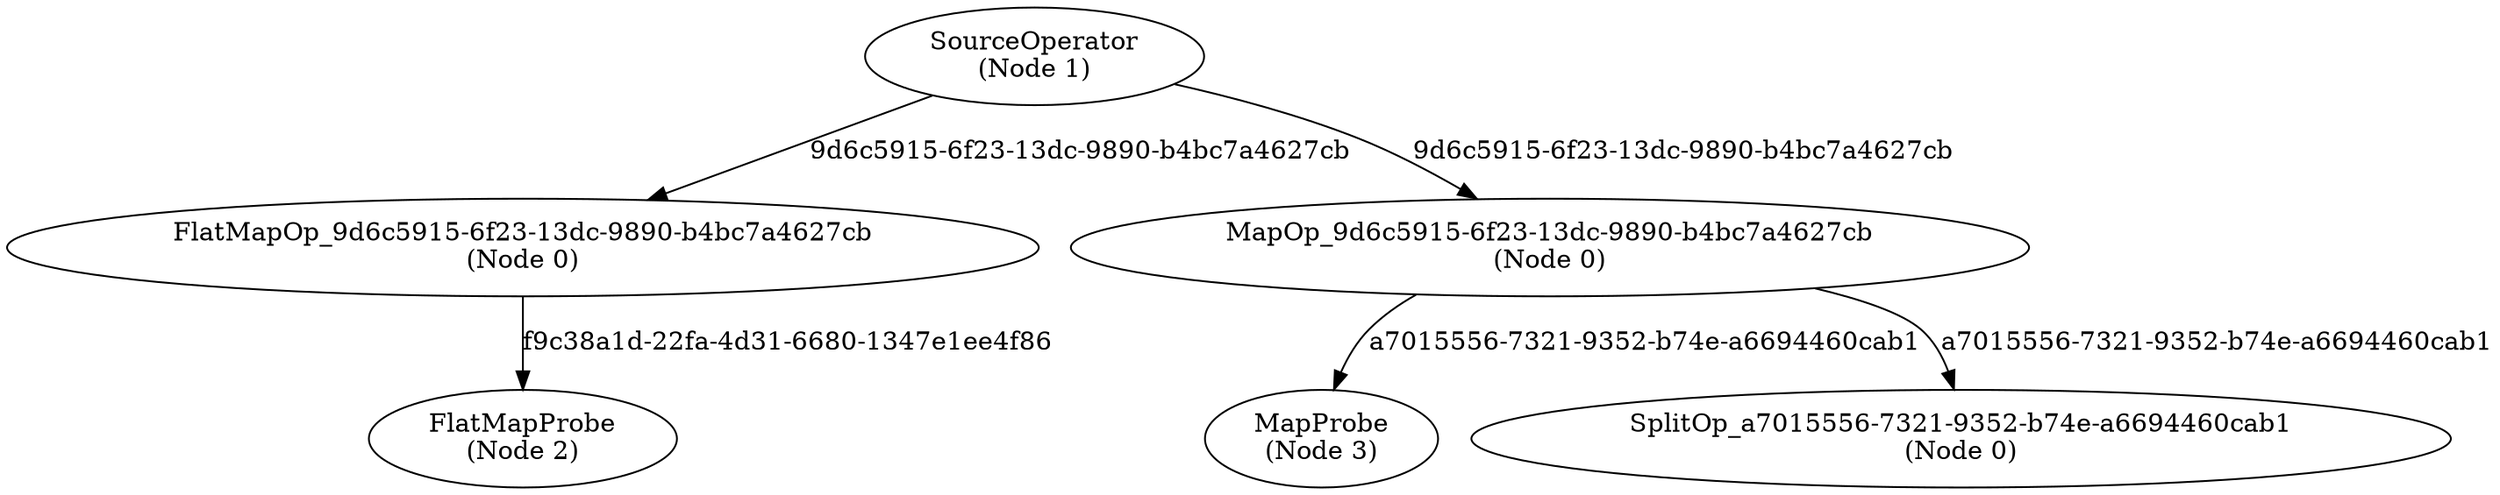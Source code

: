 digraph erdos_dataflow {
   // Operators
   "97944689-ce67-a82c-c506-8ba4659991b6" [label="SourceOperator
(Node 1)"];
   "0416e1d0-6878-e924-e4b6-0221be1c2137" [label="MapProbe
(Node 3)"];
   "f88e6f1d-bc00-f485-912d-68609e0ed173" [label="FlatMapOp_9d6c5915-6f23-13dc-9890-b4bc7a4627cb
(Node 0)"];
   "bd7ae490-1b10-6149-995f-54740bb8f65e" [label="FlatMapProbe
(Node 2)"];
   "a1a1bc90-4811-2c4b-0580-1b8b3546c0ab" [label="MapOp_9d6c5915-6f23-13dc-9890-b4bc7a4627cb
(Node 0)"];
   "96e1c913-b9c0-12da-3817-0fa1349bebd0" [label="SplitOp_a7015556-7321-9352-b74e-a6694460cab1
(Node 0)"];
   // Streams
   "f88e6f1d-bc00-f485-912d-68609e0ed173" -> "bd7ae490-1b10-6149-995f-54740bb8f65e" [label="f9c38a1d-22fa-4d31-6680-1347e1ee4f86"];
   "97944689-ce67-a82c-c506-8ba4659991b6" -> "f88e6f1d-bc00-f485-912d-68609e0ed173" [label="9d6c5915-6f23-13dc-9890-b4bc7a4627cb"];
   "97944689-ce67-a82c-c506-8ba4659991b6" -> "a1a1bc90-4811-2c4b-0580-1b8b3546c0ab" [label="9d6c5915-6f23-13dc-9890-b4bc7a4627cb"];
   "a1a1bc90-4811-2c4b-0580-1b8b3546c0ab" -> "0416e1d0-6878-e924-e4b6-0221be1c2137" [label="a7015556-7321-9352-b74e-a6694460cab1"];
   "a1a1bc90-4811-2c4b-0580-1b8b3546c0ab" -> "96e1c913-b9c0-12da-3817-0fa1349bebd0" [label="a7015556-7321-9352-b74e-a6694460cab1"];
}
